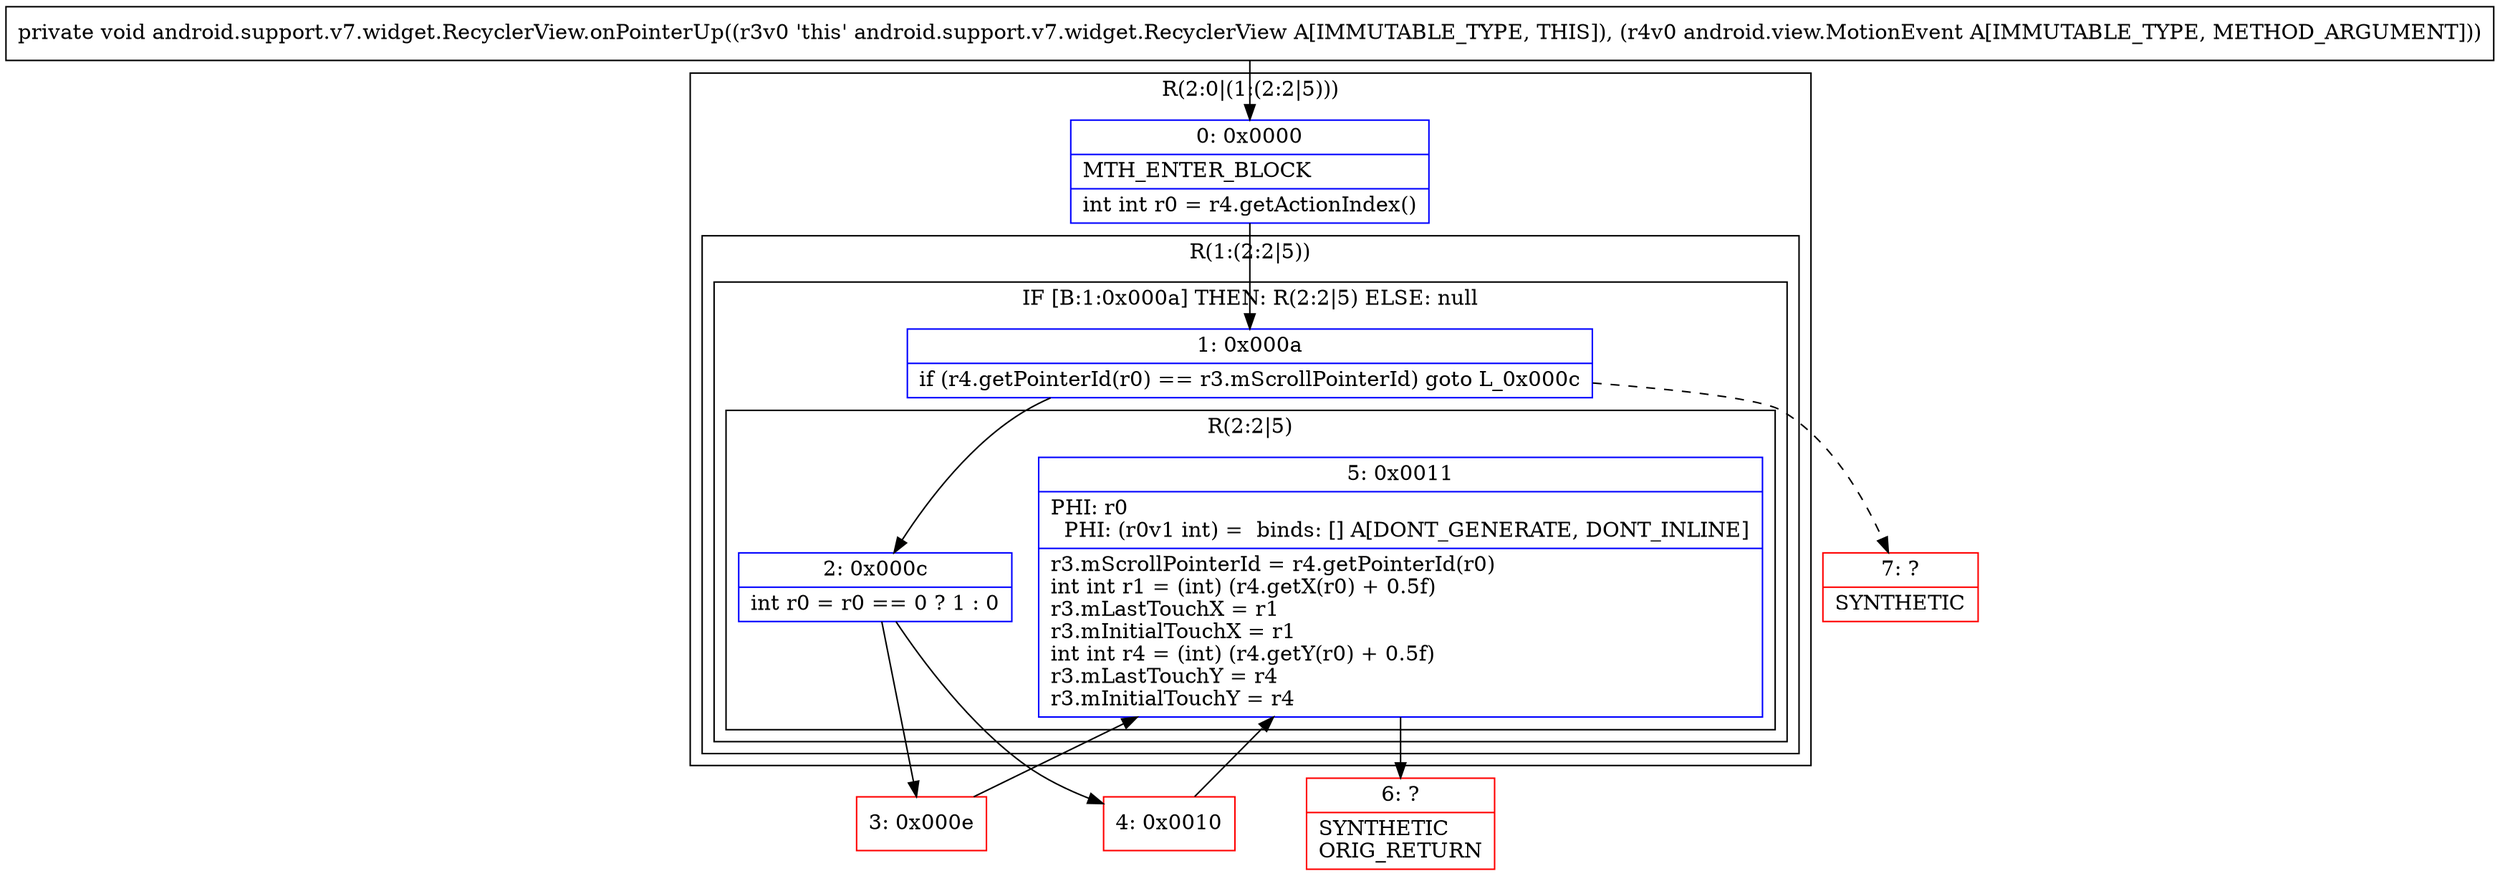 digraph "CFG forandroid.support.v7.widget.RecyclerView.onPointerUp(Landroid\/view\/MotionEvent;)V" {
subgraph cluster_Region_1831394374 {
label = "R(2:0|(1:(2:2|5)))";
node [shape=record,color=blue];
Node_0 [shape=record,label="{0\:\ 0x0000|MTH_ENTER_BLOCK\l|int int r0 = r4.getActionIndex()\l}"];
subgraph cluster_Region_83455450 {
label = "R(1:(2:2|5))";
node [shape=record,color=blue];
subgraph cluster_IfRegion_549597392 {
label = "IF [B:1:0x000a] THEN: R(2:2|5) ELSE: null";
node [shape=record,color=blue];
Node_1 [shape=record,label="{1\:\ 0x000a|if (r4.getPointerId(r0) == r3.mScrollPointerId) goto L_0x000c\l}"];
subgraph cluster_Region_1052829274 {
label = "R(2:2|5)";
node [shape=record,color=blue];
Node_2 [shape=record,label="{2\:\ 0x000c|int r0 = r0 == 0 ? 1 : 0\l}"];
Node_5 [shape=record,label="{5\:\ 0x0011|PHI: r0 \l  PHI: (r0v1 int) =  binds: [] A[DONT_GENERATE, DONT_INLINE]\l|r3.mScrollPointerId = r4.getPointerId(r0)\lint int r1 = (int) (r4.getX(r0) + 0.5f)\lr3.mLastTouchX = r1\lr3.mInitialTouchX = r1\lint int r4 = (int) (r4.getY(r0) + 0.5f)\lr3.mLastTouchY = r4\lr3.mInitialTouchY = r4\l}"];
}
}
}
}
Node_3 [shape=record,color=red,label="{3\:\ 0x000e}"];
Node_4 [shape=record,color=red,label="{4\:\ 0x0010}"];
Node_6 [shape=record,color=red,label="{6\:\ ?|SYNTHETIC\lORIG_RETURN\l}"];
Node_7 [shape=record,color=red,label="{7\:\ ?|SYNTHETIC\l}"];
MethodNode[shape=record,label="{private void android.support.v7.widget.RecyclerView.onPointerUp((r3v0 'this' android.support.v7.widget.RecyclerView A[IMMUTABLE_TYPE, THIS]), (r4v0 android.view.MotionEvent A[IMMUTABLE_TYPE, METHOD_ARGUMENT])) }"];
MethodNode -> Node_0;
Node_0 -> Node_1;
Node_1 -> Node_2;
Node_1 -> Node_7[style=dashed];
Node_2 -> Node_3;
Node_2 -> Node_4;
Node_5 -> Node_6;
Node_3 -> Node_5;
Node_4 -> Node_5;
}

